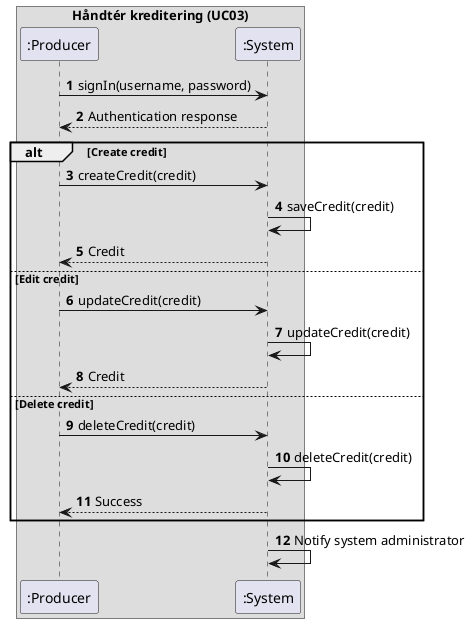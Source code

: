 @startuml
' https://plantuml.com/sequence-diagram

autonumber

box "Håndtér kreditering (UC03)"
    participant ":Producer" as producer
    participant ":System" as system
end box

producer -> system : signIn(username, password)
producer <-- system : Authentication response

alt Create credit
    producer -> system : createCredit(credit)
    system -> system : saveCredit(credit)
    producer <-- system : Credit
else Edit credit
    producer -> system : updateCredit(credit)
    system -> system : updateCredit(credit)
    producer <-- system : Credit
else Delete credit
    producer -> system : deleteCredit(credit)
    system -> system : deleteCredit(credit)
    producer <-- system : Success
end

system -> system : Notify system administrator

@enduml